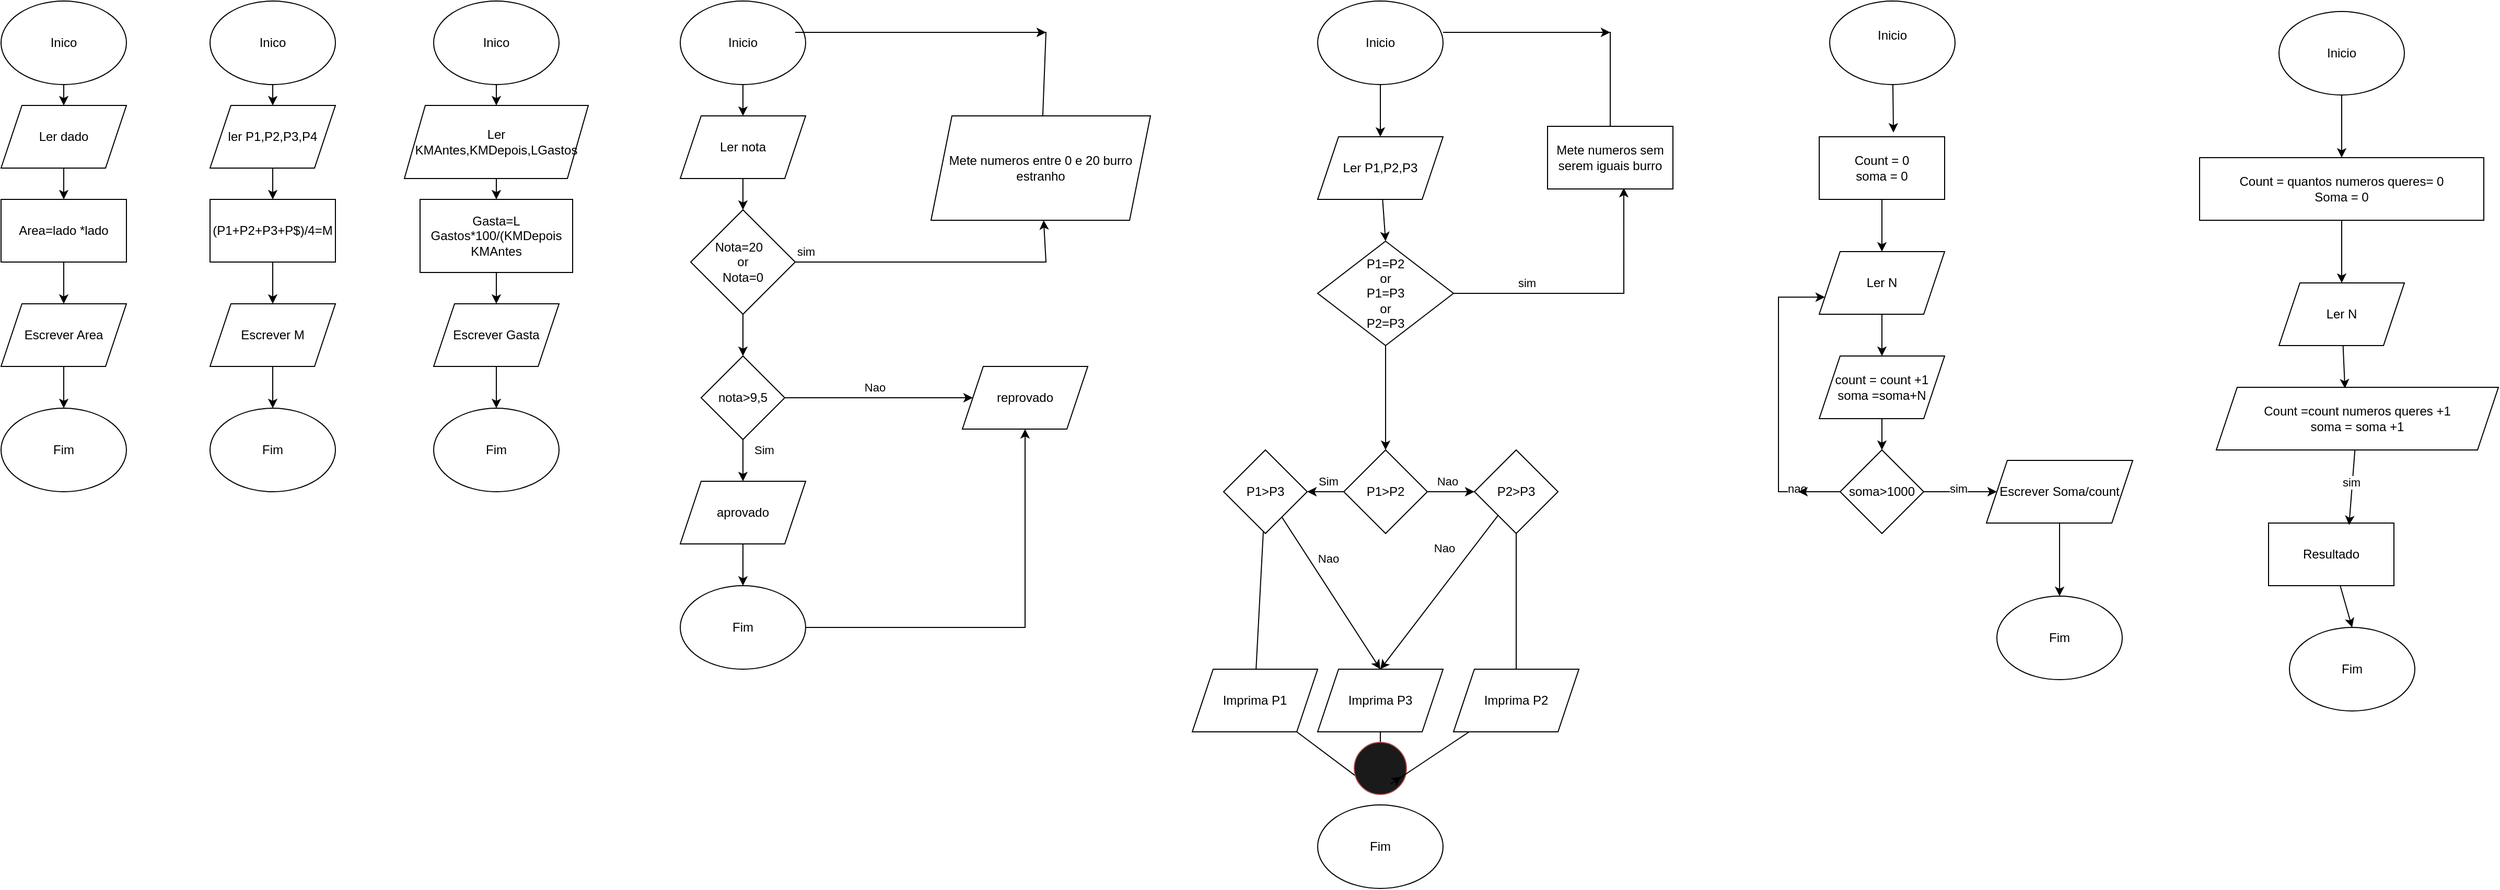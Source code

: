 <mxfile version="24.7.17">
  <diagram name="Página-1" id="lc-kDUkgLfZonsg9K-N3">
    <mxGraphModel dx="1114" dy="600" grid="1" gridSize="10" guides="1" tooltips="1" connect="1" arrows="1" fold="1" page="1" pageScale="1" pageWidth="827" pageHeight="1169" math="0" shadow="0">
      <root>
        <mxCell id="0" />
        <mxCell id="1" parent="0" />
        <mxCell id="MbKp4PFsTTme_0ETobkg-6" style="edgeStyle=none;rounded=0;orthogonalLoop=1;jettySize=auto;html=1;exitX=0.5;exitY=1;exitDx=0;exitDy=0;" parent="1" source="MbKp4PFsTTme_0ETobkg-1" target="MbKp4PFsTTme_0ETobkg-2" edge="1">
          <mxGeometry relative="1" as="geometry" />
        </mxCell>
        <mxCell id="MbKp4PFsTTme_0ETobkg-1" value="Inico" style="ellipse;whiteSpace=wrap;html=1;" parent="1" vertex="1">
          <mxGeometry y="40" width="120" height="80" as="geometry" />
        </mxCell>
        <mxCell id="MbKp4PFsTTme_0ETobkg-7" style="edgeStyle=none;rounded=0;orthogonalLoop=1;jettySize=auto;html=1;exitX=0.5;exitY=1;exitDx=0;exitDy=0;entryX=0.5;entryY=0;entryDx=0;entryDy=0;" parent="1" source="MbKp4PFsTTme_0ETobkg-2" target="MbKp4PFsTTme_0ETobkg-3" edge="1">
          <mxGeometry relative="1" as="geometry" />
        </mxCell>
        <mxCell id="MbKp4PFsTTme_0ETobkg-2" value="Ler dado" style="shape=parallelogram;perimeter=parallelogramPerimeter;whiteSpace=wrap;html=1;fixedSize=1;" parent="1" vertex="1">
          <mxGeometry y="140" width="120" height="60" as="geometry" />
        </mxCell>
        <mxCell id="MbKp4PFsTTme_0ETobkg-8" style="edgeStyle=none;rounded=0;orthogonalLoop=1;jettySize=auto;html=1;exitX=0.5;exitY=1;exitDx=0;exitDy=0;entryX=0.5;entryY=0;entryDx=0;entryDy=0;" parent="1" source="MbKp4PFsTTme_0ETobkg-3" target="MbKp4PFsTTme_0ETobkg-4" edge="1">
          <mxGeometry relative="1" as="geometry" />
        </mxCell>
        <mxCell id="MbKp4PFsTTme_0ETobkg-3" value="Area=lado *lado" style="rounded=0;whiteSpace=wrap;html=1;" parent="1" vertex="1">
          <mxGeometry y="230" width="120" height="60" as="geometry" />
        </mxCell>
        <mxCell id="MbKp4PFsTTme_0ETobkg-9" style="edgeStyle=none;rounded=0;orthogonalLoop=1;jettySize=auto;html=1;exitX=0.5;exitY=1;exitDx=0;exitDy=0;entryX=0.5;entryY=0;entryDx=0;entryDy=0;" parent="1" source="MbKp4PFsTTme_0ETobkg-4" target="MbKp4PFsTTme_0ETobkg-5" edge="1">
          <mxGeometry relative="1" as="geometry" />
        </mxCell>
        <mxCell id="MbKp4PFsTTme_0ETobkg-4" value="Escrever Area" style="shape=parallelogram;perimeter=parallelogramPerimeter;whiteSpace=wrap;html=1;fixedSize=1;" parent="1" vertex="1">
          <mxGeometry y="330" width="120" height="60" as="geometry" />
        </mxCell>
        <mxCell id="MbKp4PFsTTme_0ETobkg-5" value="Fim" style="ellipse;whiteSpace=wrap;html=1;" parent="1" vertex="1">
          <mxGeometry y="430" width="120" height="80" as="geometry" />
        </mxCell>
        <mxCell id="MbKp4PFsTTme_0ETobkg-19" style="edgeStyle=none;rounded=0;orthogonalLoop=1;jettySize=auto;html=1;exitX=0.5;exitY=1;exitDx=0;exitDy=0;" parent="1" source="MbKp4PFsTTme_0ETobkg-20" target="MbKp4PFsTTme_0ETobkg-22" edge="1">
          <mxGeometry relative="1" as="geometry" />
        </mxCell>
        <mxCell id="MbKp4PFsTTme_0ETobkg-20" value="Inico" style="ellipse;whiteSpace=wrap;html=1;" parent="1" vertex="1">
          <mxGeometry x="200" y="40" width="120" height="80" as="geometry" />
        </mxCell>
        <mxCell id="MbKp4PFsTTme_0ETobkg-21" style="edgeStyle=none;rounded=0;orthogonalLoop=1;jettySize=auto;html=1;exitX=0.5;exitY=1;exitDx=0;exitDy=0;entryX=0.5;entryY=0;entryDx=0;entryDy=0;" parent="1" source="MbKp4PFsTTme_0ETobkg-22" target="MbKp4PFsTTme_0ETobkg-24" edge="1">
          <mxGeometry relative="1" as="geometry" />
        </mxCell>
        <mxCell id="MbKp4PFsTTme_0ETobkg-22" value="ler P1,P2,P3,P4" style="shape=parallelogram;perimeter=parallelogramPerimeter;whiteSpace=wrap;html=1;fixedSize=1;" parent="1" vertex="1">
          <mxGeometry x="200" y="140" width="120" height="60" as="geometry" />
        </mxCell>
        <mxCell id="MbKp4PFsTTme_0ETobkg-23" style="edgeStyle=none;rounded=0;orthogonalLoop=1;jettySize=auto;html=1;exitX=0.5;exitY=1;exitDx=0;exitDy=0;entryX=0.5;entryY=0;entryDx=0;entryDy=0;" parent="1" source="MbKp4PFsTTme_0ETobkg-24" target="MbKp4PFsTTme_0ETobkg-26" edge="1">
          <mxGeometry relative="1" as="geometry" />
        </mxCell>
        <mxCell id="MbKp4PFsTTme_0ETobkg-24" value="(P1+P2+P3+P$)/4=M" style="rounded=0;whiteSpace=wrap;html=1;" parent="1" vertex="1">
          <mxGeometry x="200" y="230" width="120" height="60" as="geometry" />
        </mxCell>
        <mxCell id="MbKp4PFsTTme_0ETobkg-25" style="edgeStyle=none;rounded=0;orthogonalLoop=1;jettySize=auto;html=1;exitX=0.5;exitY=1;exitDx=0;exitDy=0;entryX=0.5;entryY=0;entryDx=0;entryDy=0;" parent="1" source="MbKp4PFsTTme_0ETobkg-26" target="MbKp4PFsTTme_0ETobkg-27" edge="1">
          <mxGeometry relative="1" as="geometry" />
        </mxCell>
        <mxCell id="MbKp4PFsTTme_0ETobkg-26" value="Escrever M" style="shape=parallelogram;perimeter=parallelogramPerimeter;whiteSpace=wrap;html=1;fixedSize=1;" parent="1" vertex="1">
          <mxGeometry x="200" y="330" width="120" height="60" as="geometry" />
        </mxCell>
        <mxCell id="MbKp4PFsTTme_0ETobkg-27" value="Fim" style="ellipse;whiteSpace=wrap;html=1;" parent="1" vertex="1">
          <mxGeometry x="200" y="430" width="120" height="80" as="geometry" />
        </mxCell>
        <mxCell id="MbKp4PFsTTme_0ETobkg-28" style="edgeStyle=none;rounded=0;orthogonalLoop=1;jettySize=auto;html=1;exitX=0.5;exitY=1;exitDx=0;exitDy=0;" parent="1" source="MbKp4PFsTTme_0ETobkg-29" target="MbKp4PFsTTme_0ETobkg-31" edge="1">
          <mxGeometry relative="1" as="geometry" />
        </mxCell>
        <mxCell id="MbKp4PFsTTme_0ETobkg-29" value="Inico" style="ellipse;whiteSpace=wrap;html=1;" parent="1" vertex="1">
          <mxGeometry x="414" y="40" width="120" height="80" as="geometry" />
        </mxCell>
        <mxCell id="MbKp4PFsTTme_0ETobkg-30" style="edgeStyle=none;rounded=0;orthogonalLoop=1;jettySize=auto;html=1;exitX=0.5;exitY=1;exitDx=0;exitDy=0;entryX=0.5;entryY=0;entryDx=0;entryDy=0;" parent="1" source="MbKp4PFsTTme_0ETobkg-31" target="MbKp4PFsTTme_0ETobkg-33" edge="1">
          <mxGeometry relative="1" as="geometry" />
        </mxCell>
        <mxCell id="MbKp4PFsTTme_0ETobkg-31" value="Ler KMAntes,KMDepois,LGastos" style="shape=parallelogram;perimeter=parallelogramPerimeter;whiteSpace=wrap;html=1;fixedSize=1;" parent="1" vertex="1">
          <mxGeometry x="386" y="140" width="176" height="70" as="geometry" />
        </mxCell>
        <mxCell id="MbKp4PFsTTme_0ETobkg-32" style="edgeStyle=none;rounded=0;orthogonalLoop=1;jettySize=auto;html=1;exitX=0.5;exitY=1;exitDx=0;exitDy=0;entryX=0.5;entryY=0;entryDx=0;entryDy=0;" parent="1" source="MbKp4PFsTTme_0ETobkg-33" target="MbKp4PFsTTme_0ETobkg-35" edge="1">
          <mxGeometry relative="1" as="geometry" />
        </mxCell>
        <mxCell id="MbKp4PFsTTme_0ETobkg-33" value="Gasta=L Gastos*100/(KMDepois KMAntes" style="rounded=0;whiteSpace=wrap;html=1;" parent="1" vertex="1">
          <mxGeometry x="401" y="230" width="146" height="70" as="geometry" />
        </mxCell>
        <mxCell id="MbKp4PFsTTme_0ETobkg-34" style="edgeStyle=none;rounded=0;orthogonalLoop=1;jettySize=auto;html=1;exitX=0.5;exitY=1;exitDx=0;exitDy=0;entryX=0.5;entryY=0;entryDx=0;entryDy=0;" parent="1" source="MbKp4PFsTTme_0ETobkg-35" target="MbKp4PFsTTme_0ETobkg-36" edge="1">
          <mxGeometry relative="1" as="geometry" />
        </mxCell>
        <mxCell id="MbKp4PFsTTme_0ETobkg-35" value="Escrever Gasta" style="shape=parallelogram;perimeter=parallelogramPerimeter;whiteSpace=wrap;html=1;fixedSize=1;" parent="1" vertex="1">
          <mxGeometry x="414" y="330" width="120" height="60" as="geometry" />
        </mxCell>
        <mxCell id="MbKp4PFsTTme_0ETobkg-36" value="Fim" style="ellipse;whiteSpace=wrap;html=1;" parent="1" vertex="1">
          <mxGeometry x="414" y="430" width="120" height="80" as="geometry" />
        </mxCell>
        <mxCell id="MbKp4PFsTTme_0ETobkg-152" style="edgeStyle=none;rounded=0;orthogonalLoop=1;jettySize=auto;html=1;exitX=0.5;exitY=1;exitDx=0;exitDy=0;entryX=0.5;entryY=0;entryDx=0;entryDy=0;" parent="1" source="MbKp4PFsTTme_0ETobkg-46" target="MbKp4PFsTTme_0ETobkg-47" edge="1">
          <mxGeometry relative="1" as="geometry" />
        </mxCell>
        <mxCell id="MbKp4PFsTTme_0ETobkg-46" value="Inicio" style="ellipse;whiteSpace=wrap;html=1;" parent="1" vertex="1">
          <mxGeometry x="650" y="40" width="120" height="80" as="geometry" />
        </mxCell>
        <mxCell id="MbKp4PFsTTme_0ETobkg-153" style="edgeStyle=none;rounded=0;orthogonalLoop=1;jettySize=auto;html=1;exitX=0.5;exitY=1;exitDx=0;exitDy=0;entryX=0.5;entryY=0;entryDx=0;entryDy=0;" parent="1" source="MbKp4PFsTTme_0ETobkg-47" target="MbKp4PFsTTme_0ETobkg-52" edge="1">
          <mxGeometry relative="1" as="geometry" />
        </mxCell>
        <mxCell id="MbKp4PFsTTme_0ETobkg-47" value="Ler nota" style="shape=parallelogram;perimeter=parallelogramPerimeter;whiteSpace=wrap;html=1;fixedSize=1;" parent="1" vertex="1">
          <mxGeometry x="650" y="150" width="120" height="60" as="geometry" />
        </mxCell>
        <mxCell id="MbKp4PFsTTme_0ETobkg-160" style="edgeStyle=none;rounded=0;orthogonalLoop=1;jettySize=auto;html=1;" parent="1" source="MbKp4PFsTTme_0ETobkg-50" target="MbKp4PFsTTme_0ETobkg-158" edge="1">
          <mxGeometry relative="1" as="geometry" />
        </mxCell>
        <mxCell id="MbKp4PFsTTme_0ETobkg-165" value="Sim" style="edgeLabel;html=1;align=center;verticalAlign=middle;resizable=0;points=[];" parent="MbKp4PFsTTme_0ETobkg-160" vertex="1" connectable="0">
          <mxGeometry x="-0.4" y="1" relative="1" as="geometry">
            <mxPoint x="19" y="-2" as="offset" />
          </mxGeometry>
        </mxCell>
        <mxCell id="MbKp4PFsTTme_0ETobkg-162" style="edgeStyle=none;rounded=0;orthogonalLoop=1;jettySize=auto;html=1;exitX=1;exitY=0.5;exitDx=0;exitDy=0;entryX=0;entryY=0.5;entryDx=0;entryDy=0;" parent="1" source="MbKp4PFsTTme_0ETobkg-50" target="MbKp4PFsTTme_0ETobkg-151" edge="1">
          <mxGeometry relative="1" as="geometry" />
        </mxCell>
        <mxCell id="MbKp4PFsTTme_0ETobkg-164" value="Nao" style="edgeLabel;html=1;align=center;verticalAlign=middle;resizable=0;points=[];" parent="MbKp4PFsTTme_0ETobkg-162" vertex="1" connectable="0">
          <mxGeometry x="-0.044" y="-4" relative="1" as="geometry">
            <mxPoint y="-14" as="offset" />
          </mxGeometry>
        </mxCell>
        <mxCell id="MbKp4PFsTTme_0ETobkg-50" value="nota&amp;gt;9,5" style="rhombus;whiteSpace=wrap;html=1;" parent="1" vertex="1">
          <mxGeometry x="670" y="380" width="80" height="80" as="geometry" />
        </mxCell>
        <mxCell id="MbKp4PFsTTme_0ETobkg-170" style="edgeStyle=none;rounded=0;orthogonalLoop=1;jettySize=auto;html=1;" parent="1" source="MbKp4PFsTTme_0ETobkg-51" edge="1">
          <mxGeometry relative="1" as="geometry">
            <mxPoint x="1000" y="70" as="targetPoint" />
            <Array as="points">
              <mxPoint x="1000" y="70" />
              <mxPoint x="760" y="70" />
            </Array>
          </mxGeometry>
        </mxCell>
        <mxCell id="MbKp4PFsTTme_0ETobkg-51" value="Mete numeros entre 0 e 20 burro estranho" style="shape=parallelogram;perimeter=parallelogramPerimeter;whiteSpace=wrap;html=1;fixedSize=1;" parent="1" vertex="1">
          <mxGeometry x="890" y="150" width="210" height="100" as="geometry" />
        </mxCell>
        <mxCell id="MbKp4PFsTTme_0ETobkg-154" style="edgeStyle=none;rounded=0;orthogonalLoop=1;jettySize=auto;html=1;exitX=0.5;exitY=1;exitDx=0;exitDy=0;" parent="1" source="MbKp4PFsTTme_0ETobkg-52" target="MbKp4PFsTTme_0ETobkg-50" edge="1">
          <mxGeometry relative="1" as="geometry" />
        </mxCell>
        <mxCell id="MbKp4PFsTTme_0ETobkg-155" style="edgeStyle=none;rounded=0;orthogonalLoop=1;jettySize=auto;html=1;exitX=1;exitY=0.5;exitDx=0;exitDy=0;" parent="1" source="MbKp4PFsTTme_0ETobkg-52" target="MbKp4PFsTTme_0ETobkg-51" edge="1">
          <mxGeometry relative="1" as="geometry">
            <Array as="points">
              <mxPoint x="1000" y="290" />
            </Array>
          </mxGeometry>
        </mxCell>
        <mxCell id="MbKp4PFsTTme_0ETobkg-163" value="sim" style="edgeLabel;html=1;align=center;verticalAlign=middle;resizable=0;points=[];" parent="MbKp4PFsTTme_0ETobkg-155" vertex="1" connectable="0">
          <mxGeometry x="-0.457" relative="1" as="geometry">
            <mxPoint x="-66" y="-10" as="offset" />
          </mxGeometry>
        </mxCell>
        <mxCell id="MbKp4PFsTTme_0ETobkg-52" value="Nota=20&lt;span style=&quot;white-space: pre;&quot;&gt;&#x9;&lt;/span&gt;&lt;div&gt;or&lt;/div&gt;&lt;div&gt;Nota=0&lt;/div&gt;" style="rhombus;whiteSpace=wrap;html=1;" parent="1" vertex="1">
          <mxGeometry x="660" y="240" width="100" height="100" as="geometry" />
        </mxCell>
        <mxCell id="MbKp4PFsTTme_0ETobkg-151" value="reprovado" style="shape=parallelogram;perimeter=parallelogramPerimeter;whiteSpace=wrap;html=1;fixedSize=1;" parent="1" vertex="1">
          <mxGeometry x="920" y="390" width="120" height="60" as="geometry" />
        </mxCell>
        <mxCell id="MbKp4PFsTTme_0ETobkg-161" style="edgeStyle=none;rounded=0;orthogonalLoop=1;jettySize=auto;html=1;" parent="1" source="MbKp4PFsTTme_0ETobkg-158" target="MbKp4PFsTTme_0ETobkg-159" edge="1">
          <mxGeometry relative="1" as="geometry" />
        </mxCell>
        <mxCell id="MbKp4PFsTTme_0ETobkg-158" value="aprovado" style="shape=parallelogram;perimeter=parallelogramPerimeter;whiteSpace=wrap;html=1;fixedSize=1;" parent="1" vertex="1">
          <mxGeometry x="650" y="500" width="120" height="60" as="geometry" />
        </mxCell>
        <mxCell id="MbKp4PFsTTme_0ETobkg-168" style="edgeStyle=orthogonalEdgeStyle;rounded=0;orthogonalLoop=1;jettySize=auto;html=1;entryX=0.5;entryY=1;entryDx=0;entryDy=0;" parent="1" source="MbKp4PFsTTme_0ETobkg-159" target="MbKp4PFsTTme_0ETobkg-151" edge="1">
          <mxGeometry relative="1" as="geometry" />
        </mxCell>
        <mxCell id="MbKp4PFsTTme_0ETobkg-159" value="Fim" style="ellipse;whiteSpace=wrap;html=1;" parent="1" vertex="1">
          <mxGeometry x="650" y="600" width="120" height="80" as="geometry" />
        </mxCell>
        <mxCell id="MbKp4PFsTTme_0ETobkg-175" style="edgeStyle=none;rounded=0;orthogonalLoop=1;jettySize=auto;html=1;entryX=0.5;entryY=0;entryDx=0;entryDy=0;" parent="1" source="MbKp4PFsTTme_0ETobkg-171" target="MbKp4PFsTTme_0ETobkg-172" edge="1">
          <mxGeometry relative="1" as="geometry" />
        </mxCell>
        <mxCell id="MbKp4PFsTTme_0ETobkg-171" value="Inicio" style="ellipse;whiteSpace=wrap;html=1;" parent="1" vertex="1">
          <mxGeometry x="1260" y="40" width="120" height="80" as="geometry" />
        </mxCell>
        <mxCell id="MbKp4PFsTTme_0ETobkg-176" style="edgeStyle=none;rounded=0;orthogonalLoop=1;jettySize=auto;html=1;entryX=0.5;entryY=0;entryDx=0;entryDy=0;" parent="1" source="MbKp4PFsTTme_0ETobkg-172" target="MbKp4PFsTTme_0ETobkg-173" edge="1">
          <mxGeometry relative="1" as="geometry" />
        </mxCell>
        <mxCell id="MbKp4PFsTTme_0ETobkg-172" value="Ler P1,P2,P3" style="shape=parallelogram;perimeter=parallelogramPerimeter;whiteSpace=wrap;html=1;fixedSize=1;" parent="1" vertex="1">
          <mxGeometry x="1260" y="170" width="120" height="60" as="geometry" />
        </mxCell>
        <mxCell id="MbKp4PFsTTme_0ETobkg-181" style="edgeStyle=none;rounded=0;orthogonalLoop=1;jettySize=auto;html=1;" parent="1" source="MbKp4PFsTTme_0ETobkg-173" target="MbKp4PFsTTme_0ETobkg-182" edge="1">
          <mxGeometry relative="1" as="geometry">
            <mxPoint x="1325" y="510" as="targetPoint" />
          </mxGeometry>
        </mxCell>
        <mxCell id="MbKp4PFsTTme_0ETobkg-173" value="P1=P2&lt;div&gt;or&lt;br&gt;&lt;div&gt;P1=P3&lt;/div&gt;&lt;div&gt;or&lt;/div&gt;&lt;div&gt;P2=P3&lt;/div&gt;&lt;/div&gt;" style="rhombus;whiteSpace=wrap;html=1;" parent="1" vertex="1">
          <mxGeometry x="1260" y="270" width="130" height="100" as="geometry" />
        </mxCell>
        <mxCell id="MbKp4PFsTTme_0ETobkg-180" style="edgeStyle=none;rounded=0;orthogonalLoop=1;jettySize=auto;html=1;" parent="1" source="MbKp4PFsTTme_0ETobkg-174" edge="1">
          <mxGeometry relative="1" as="geometry">
            <mxPoint x="1540" y="70" as="targetPoint" />
            <Array as="points">
              <mxPoint x="1540" y="70" />
              <mxPoint x="1380" y="70" />
            </Array>
          </mxGeometry>
        </mxCell>
        <mxCell id="MbKp4PFsTTme_0ETobkg-174" value="Mete numeros sem serem iguais burro" style="rounded=0;whiteSpace=wrap;html=1;" parent="1" vertex="1">
          <mxGeometry x="1480" y="160" width="120" height="60" as="geometry" />
        </mxCell>
        <mxCell id="MbKp4PFsTTme_0ETobkg-178" style="edgeStyle=orthogonalEdgeStyle;rounded=0;orthogonalLoop=1;jettySize=auto;html=1;entryX=0.608;entryY=0.983;entryDx=0;entryDy=0;entryPerimeter=0;" parent="1" source="MbKp4PFsTTme_0ETobkg-173" target="MbKp4PFsTTme_0ETobkg-174" edge="1">
          <mxGeometry relative="1" as="geometry" />
        </mxCell>
        <mxCell id="MbKp4PFsTTme_0ETobkg-179" value="sim" style="edgeLabel;html=1;align=center;verticalAlign=middle;resizable=0;points=[];" parent="MbKp4PFsTTme_0ETobkg-178" vertex="1" connectable="0">
          <mxGeometry x="-0.47" y="-4" relative="1" as="geometry">
            <mxPoint y="-14" as="offset" />
          </mxGeometry>
        </mxCell>
        <mxCell id="MbKp4PFsTTme_0ETobkg-185" style="edgeStyle=none;rounded=0;orthogonalLoop=1;jettySize=auto;html=1;entryX=1;entryY=0.5;entryDx=0;entryDy=0;" parent="1" source="MbKp4PFsTTme_0ETobkg-182" target="MbKp4PFsTTme_0ETobkg-183" edge="1">
          <mxGeometry relative="1" as="geometry" />
        </mxCell>
        <mxCell id="MbKp4PFsTTme_0ETobkg-201" value="Sim" style="edgeLabel;html=1;align=center;verticalAlign=middle;resizable=0;points=[];" parent="MbKp4PFsTTme_0ETobkg-185" vertex="1" connectable="0">
          <mxGeometry x="0.086" y="-3" relative="1" as="geometry">
            <mxPoint x="4" y="-7" as="offset" />
          </mxGeometry>
        </mxCell>
        <mxCell id="MbKp4PFsTTme_0ETobkg-186" style="edgeStyle=none;rounded=0;orthogonalLoop=1;jettySize=auto;html=1;" parent="1" source="MbKp4PFsTTme_0ETobkg-182" target="MbKp4PFsTTme_0ETobkg-184" edge="1">
          <mxGeometry relative="1" as="geometry" />
        </mxCell>
        <mxCell id="MbKp4PFsTTme_0ETobkg-200" value="Nao" style="edgeLabel;html=1;align=center;verticalAlign=middle;resizable=0;points=[];" parent="MbKp4PFsTTme_0ETobkg-186" vertex="1" connectable="0">
          <mxGeometry x="-0.156" y="2" relative="1" as="geometry">
            <mxPoint y="-8" as="offset" />
          </mxGeometry>
        </mxCell>
        <mxCell id="MbKp4PFsTTme_0ETobkg-182" value="P1&amp;gt;P2" style="rhombus;whiteSpace=wrap;html=1;" parent="1" vertex="1">
          <mxGeometry x="1285" y="470" width="80" height="80" as="geometry" />
        </mxCell>
        <mxCell id="MbKp4PFsTTme_0ETobkg-187" style="edgeStyle=none;rounded=0;orthogonalLoop=1;jettySize=auto;html=1;" parent="1" source="MbKp4PFsTTme_0ETobkg-183" target="MbKp4PFsTTme_0ETobkg-190" edge="1">
          <mxGeometry relative="1" as="geometry">
            <mxPoint x="1210" y="670" as="targetPoint" />
            <Array as="points">
              <mxPoint x="1200" y="700" />
            </Array>
          </mxGeometry>
        </mxCell>
        <mxCell id="MbKp4PFsTTme_0ETobkg-211" style="edgeStyle=none;rounded=0;orthogonalLoop=1;jettySize=auto;html=1;entryX=0.5;entryY=0;entryDx=0;entryDy=0;" parent="1" source="MbKp4PFsTTme_0ETobkg-183" target="MbKp4PFsTTme_0ETobkg-191" edge="1">
          <mxGeometry relative="1" as="geometry" />
        </mxCell>
        <mxCell id="MbKp4PFsTTme_0ETobkg-214" value="Nao" style="edgeLabel;html=1;align=center;verticalAlign=middle;resizable=0;points=[];" parent="MbKp4PFsTTme_0ETobkg-211" vertex="1" connectable="0">
          <mxGeometry x="-0.251" relative="1" as="geometry">
            <mxPoint x="9" y="-15" as="offset" />
          </mxGeometry>
        </mxCell>
        <mxCell id="MbKp4PFsTTme_0ETobkg-183" value="P1&amp;gt;P3" style="rhombus;whiteSpace=wrap;html=1;" parent="1" vertex="1">
          <mxGeometry x="1170" y="470" width="80" height="80" as="geometry" />
        </mxCell>
        <mxCell id="MbKp4PFsTTme_0ETobkg-188" style="edgeStyle=none;rounded=0;orthogonalLoop=1;jettySize=auto;html=1;" parent="1" source="MbKp4PFsTTme_0ETobkg-184" target="MbKp4PFsTTme_0ETobkg-189" edge="1">
          <mxGeometry relative="1" as="geometry">
            <mxPoint x="1450" y="660" as="targetPoint" />
            <Array as="points">
              <mxPoint x="1450" y="700" />
            </Array>
          </mxGeometry>
        </mxCell>
        <mxCell id="MbKp4PFsTTme_0ETobkg-212" style="edgeStyle=none;rounded=0;orthogonalLoop=1;jettySize=auto;html=1;entryX=0.5;entryY=0;entryDx=0;entryDy=0;" parent="1" source="MbKp4PFsTTme_0ETobkg-184" target="MbKp4PFsTTme_0ETobkg-191" edge="1">
          <mxGeometry relative="1" as="geometry" />
        </mxCell>
        <mxCell id="MbKp4PFsTTme_0ETobkg-213" value="Nao" style="edgeLabel;html=1;align=center;verticalAlign=middle;resizable=0;points=[];" parent="MbKp4PFsTTme_0ETobkg-212" vertex="1" connectable="0">
          <mxGeometry x="-0.383" y="1" relative="1" as="geometry">
            <mxPoint x="-18" y="-15" as="offset" />
          </mxGeometry>
        </mxCell>
        <mxCell id="MbKp4PFsTTme_0ETobkg-184" value="P2&amp;gt;P3" style="rhombus;whiteSpace=wrap;html=1;" parent="1" vertex="1">
          <mxGeometry x="1410" y="470" width="80" height="80" as="geometry" />
        </mxCell>
        <mxCell id="MbKp4PFsTTme_0ETobkg-189" value="Imprima P2" style="shape=parallelogram;perimeter=parallelogramPerimeter;whiteSpace=wrap;html=1;fixedSize=1;" parent="1" vertex="1">
          <mxGeometry x="1390" y="680" width="120" height="60" as="geometry" />
        </mxCell>
        <mxCell id="MbKp4PFsTTme_0ETobkg-208" style="edgeStyle=none;rounded=0;orthogonalLoop=1;jettySize=auto;html=1;entryX=0.5;entryY=1;entryDx=0;entryDy=0;" parent="1" source="MbKp4PFsTTme_0ETobkg-190" target="MbKp4PFsTTme_0ETobkg-202" edge="1">
          <mxGeometry relative="1" as="geometry" />
        </mxCell>
        <mxCell id="MbKp4PFsTTme_0ETobkg-190" value="Imprima P1" style="shape=parallelogram;perimeter=parallelogramPerimeter;whiteSpace=wrap;html=1;fixedSize=1;" parent="1" vertex="1">
          <mxGeometry x="1140" y="680" width="120" height="60" as="geometry" />
        </mxCell>
        <mxCell id="MbKp4PFsTTme_0ETobkg-209" style="edgeStyle=none;rounded=0;orthogonalLoop=1;jettySize=auto;html=1;" parent="1" source="MbKp4PFsTTme_0ETobkg-191" target="MbKp4PFsTTme_0ETobkg-202" edge="1">
          <mxGeometry relative="1" as="geometry">
            <Array as="points">
              <mxPoint x="1320" y="770" />
            </Array>
          </mxGeometry>
        </mxCell>
        <mxCell id="MbKp4PFsTTme_0ETobkg-191" value="Imprima P3" style="shape=parallelogram;perimeter=parallelogramPerimeter;whiteSpace=wrap;html=1;fixedSize=1;" parent="1" vertex="1">
          <mxGeometry x="1260" y="680" width="120" height="60" as="geometry" />
        </mxCell>
        <mxCell id="MbKp4PFsTTme_0ETobkg-192" value="Fim" style="ellipse;whiteSpace=wrap;html=1;" parent="1" vertex="1">
          <mxGeometry x="1260" y="810" width="120" height="80" as="geometry" />
        </mxCell>
        <mxCell id="MbKp4PFsTTme_0ETobkg-202" value="" style="ellipse;whiteSpace=wrap;html=1;aspect=fixed;fillColor=#1A1A1A;strokeColor=#b85450;" parent="1" vertex="1">
          <mxGeometry x="1295" y="750" width="50" height="50" as="geometry" />
        </mxCell>
        <mxCell id="MbKp4PFsTTme_0ETobkg-207" style="edgeStyle=none;rounded=0;orthogonalLoop=1;jettySize=auto;html=1;entryX=0.9;entryY=0.66;entryDx=0;entryDy=0;entryPerimeter=0;" parent="1" source="MbKp4PFsTTme_0ETobkg-189" target="MbKp4PFsTTme_0ETobkg-202" edge="1">
          <mxGeometry relative="1" as="geometry">
            <Array as="points">
              <mxPoint x="1330" y="790" />
            </Array>
          </mxGeometry>
        </mxCell>
        <mxCell id="_LkQHLTbjvVbg75JK1jo-1" value="Inicio&lt;div&gt;&lt;br&gt;&lt;/div&gt;" style="ellipse;whiteSpace=wrap;html=1;" vertex="1" parent="1">
          <mxGeometry x="1750" y="40" width="120" height="80" as="geometry" />
        </mxCell>
        <mxCell id="_LkQHLTbjvVbg75JK1jo-9" style="edgeStyle=none;rounded=0;orthogonalLoop=1;jettySize=auto;html=1;entryX=0.5;entryY=0;entryDx=0;entryDy=0;" edge="1" parent="1" source="_LkQHLTbjvVbg75JK1jo-2" target="_LkQHLTbjvVbg75JK1jo-3">
          <mxGeometry relative="1" as="geometry" />
        </mxCell>
        <mxCell id="_LkQHLTbjvVbg75JK1jo-2" value="Count = 0&lt;div&gt;soma = 0&lt;/div&gt;" style="rounded=0;whiteSpace=wrap;html=1;" vertex="1" parent="1">
          <mxGeometry x="1740" y="170" width="120" height="60" as="geometry" />
        </mxCell>
        <mxCell id="_LkQHLTbjvVbg75JK1jo-10" style="edgeStyle=none;rounded=0;orthogonalLoop=1;jettySize=auto;html=1;entryX=0.5;entryY=0;entryDx=0;entryDy=0;" edge="1" parent="1" source="_LkQHLTbjvVbg75JK1jo-3" target="_LkQHLTbjvVbg75JK1jo-4">
          <mxGeometry relative="1" as="geometry" />
        </mxCell>
        <mxCell id="_LkQHLTbjvVbg75JK1jo-3" value="Ler N" style="shape=parallelogram;perimeter=parallelogramPerimeter;whiteSpace=wrap;html=1;fixedSize=1;" vertex="1" parent="1">
          <mxGeometry x="1740" y="280" width="120" height="60" as="geometry" />
        </mxCell>
        <mxCell id="_LkQHLTbjvVbg75JK1jo-11" style="edgeStyle=none;rounded=0;orthogonalLoop=1;jettySize=auto;html=1;" edge="1" parent="1" source="_LkQHLTbjvVbg75JK1jo-4" target="_LkQHLTbjvVbg75JK1jo-5">
          <mxGeometry relative="1" as="geometry" />
        </mxCell>
        <mxCell id="_LkQHLTbjvVbg75JK1jo-4" value="count = count +1&lt;div&gt;soma =soma+N&lt;/div&gt;" style="shape=parallelogram;perimeter=parallelogramPerimeter;whiteSpace=wrap;html=1;fixedSize=1;" vertex="1" parent="1">
          <mxGeometry x="1740" y="380" width="120" height="60" as="geometry" />
        </mxCell>
        <mxCell id="_LkQHLTbjvVbg75JK1jo-12" style="edgeStyle=none;rounded=0;orthogonalLoop=1;jettySize=auto;html=1;entryX=0;entryY=0.5;entryDx=0;entryDy=0;" edge="1" parent="1" source="_LkQHLTbjvVbg75JK1jo-5" target="_LkQHLTbjvVbg75JK1jo-6">
          <mxGeometry relative="1" as="geometry" />
        </mxCell>
        <mxCell id="_LkQHLTbjvVbg75JK1jo-19" value="sim" style="edgeLabel;html=1;align=center;verticalAlign=middle;resizable=0;points=[];" vertex="1" connectable="0" parent="_LkQHLTbjvVbg75JK1jo-12">
          <mxGeometry x="-0.057" y="3" relative="1" as="geometry">
            <mxPoint as="offset" />
          </mxGeometry>
        </mxCell>
        <mxCell id="_LkQHLTbjvVbg75JK1jo-21" style="edgeStyle=orthogonalEdgeStyle;rounded=0;orthogonalLoop=1;jettySize=auto;html=1;elbow=vertical;entryX=0;entryY=0.75;entryDx=0;entryDy=0;" edge="1" parent="1" source="_LkQHLTbjvVbg75JK1jo-5" target="_LkQHLTbjvVbg75JK1jo-3">
          <mxGeometry relative="1" as="geometry">
            <mxPoint x="1700" y="320" as="targetPoint" />
            <Array as="points">
              <mxPoint x="1701" y="510" />
              <mxPoint x="1701" y="324" />
            </Array>
          </mxGeometry>
        </mxCell>
        <mxCell id="_LkQHLTbjvVbg75JK1jo-24" value="nao&lt;span style=&quot;white-space: pre;&quot;&gt;&#x9;&#x9;&lt;/span&gt;" style="edgeLabel;html=1;align=center;verticalAlign=middle;resizable=0;points=[];" vertex="1" connectable="0" parent="_LkQHLTbjvVbg75JK1jo-21">
          <mxGeometry x="-0.821" y="-3" relative="1" as="geometry">
            <mxPoint as="offset" />
          </mxGeometry>
        </mxCell>
        <mxCell id="_LkQHLTbjvVbg75JK1jo-25" style="edgeStyle=orthogonalEdgeStyle;rounded=0;orthogonalLoop=1;jettySize=auto;html=1;exitX=0;exitY=0.5;exitDx=0;exitDy=0;elbow=vertical;" edge="1" parent="1" source="_LkQHLTbjvVbg75JK1jo-5">
          <mxGeometry relative="1" as="geometry">
            <mxPoint x="1720" y="510" as="targetPoint" />
          </mxGeometry>
        </mxCell>
        <mxCell id="_LkQHLTbjvVbg75JK1jo-5" value="soma&amp;gt;1000" style="rhombus;whiteSpace=wrap;html=1;" vertex="1" parent="1">
          <mxGeometry x="1760" y="470" width="80" height="80" as="geometry" />
        </mxCell>
        <mxCell id="_LkQHLTbjvVbg75JK1jo-22" style="edgeStyle=orthogonalEdgeStyle;rounded=0;orthogonalLoop=1;jettySize=auto;html=1;elbow=vertical;" edge="1" parent="1" source="_LkQHLTbjvVbg75JK1jo-6">
          <mxGeometry relative="1" as="geometry">
            <mxPoint x="1970" y="610" as="targetPoint" />
          </mxGeometry>
        </mxCell>
        <mxCell id="_LkQHLTbjvVbg75JK1jo-6" value="Escrever Soma/count" style="shape=parallelogram;perimeter=parallelogramPerimeter;whiteSpace=wrap;html=1;fixedSize=1;" vertex="1" parent="1">
          <mxGeometry x="1900" y="480" width="140" height="60" as="geometry" />
        </mxCell>
        <mxCell id="_LkQHLTbjvVbg75JK1jo-8" style="edgeStyle=none;rounded=0;orthogonalLoop=1;jettySize=auto;html=1;entryX=0.592;entryY=-0.067;entryDx=0;entryDy=0;entryPerimeter=0;" edge="1" parent="1" source="_LkQHLTbjvVbg75JK1jo-1" target="_LkQHLTbjvVbg75JK1jo-2">
          <mxGeometry relative="1" as="geometry" />
        </mxCell>
        <mxCell id="_LkQHLTbjvVbg75JK1jo-23" value="Fim" style="ellipse;whiteSpace=wrap;html=1;" vertex="1" parent="1">
          <mxGeometry x="1910" y="610" width="120" height="80" as="geometry" />
        </mxCell>
        <mxCell id="_LkQHLTbjvVbg75JK1jo-29" style="edgeStyle=none;rounded=0;orthogonalLoop=1;jettySize=auto;html=1;elbow=vertical;" edge="1" parent="1" source="_LkQHLTbjvVbg75JK1jo-26" target="_LkQHLTbjvVbg75JK1jo-27">
          <mxGeometry relative="1" as="geometry" />
        </mxCell>
        <mxCell id="_LkQHLTbjvVbg75JK1jo-26" value="Inicio" style="ellipse;whiteSpace=wrap;html=1;" vertex="1" parent="1">
          <mxGeometry x="2180" y="50" width="120" height="80" as="geometry" />
        </mxCell>
        <mxCell id="_LkQHLTbjvVbg75JK1jo-31" style="edgeStyle=none;rounded=0;orthogonalLoop=1;jettySize=auto;html=1;entryX=0.5;entryY=0;entryDx=0;entryDy=0;elbow=vertical;" edge="1" parent="1" source="_LkQHLTbjvVbg75JK1jo-27" target="_LkQHLTbjvVbg75JK1jo-28">
          <mxGeometry relative="1" as="geometry" />
        </mxCell>
        <mxCell id="_LkQHLTbjvVbg75JK1jo-27" value="Count = quantos numeros queres= 0&lt;div&gt;Soma = 0&lt;/div&gt;" style="rounded=0;whiteSpace=wrap;html=1;" vertex="1" parent="1">
          <mxGeometry x="2104" y="190" width="272" height="60" as="geometry" />
        </mxCell>
        <mxCell id="_LkQHLTbjvVbg75JK1jo-28" value="Ler N" style="shape=parallelogram;perimeter=parallelogramPerimeter;whiteSpace=wrap;html=1;fixedSize=1;" vertex="1" parent="1">
          <mxGeometry x="2180" y="310" width="120" height="60" as="geometry" />
        </mxCell>
        <mxCell id="_LkQHLTbjvVbg75JK1jo-35" value="Count =count numeros queres +1&lt;div&gt;soma = soma +1&lt;/div&gt;" style="shape=parallelogram;perimeter=parallelogramPerimeter;whiteSpace=wrap;html=1;fixedSize=1;" vertex="1" parent="1">
          <mxGeometry x="2120" y="410" width="270" height="60" as="geometry" />
        </mxCell>
        <mxCell id="_LkQHLTbjvVbg75JK1jo-41" style="edgeStyle=none;rounded=0;orthogonalLoop=1;jettySize=auto;html=1;entryX=0.5;entryY=0;entryDx=0;entryDy=0;elbow=vertical;" edge="1" parent="1" source="_LkQHLTbjvVbg75JK1jo-36" target="_LkQHLTbjvVbg75JK1jo-37">
          <mxGeometry relative="1" as="geometry" />
        </mxCell>
        <mxCell id="_LkQHLTbjvVbg75JK1jo-36" value="Resultado" style="rounded=0;whiteSpace=wrap;html=1;" vertex="1" parent="1">
          <mxGeometry x="2170" y="540" width="120" height="60" as="geometry" />
        </mxCell>
        <mxCell id="_LkQHLTbjvVbg75JK1jo-37" value="Fim" style="ellipse;whiteSpace=wrap;html=1;" vertex="1" parent="1">
          <mxGeometry x="2190" y="640" width="120" height="80" as="geometry" />
        </mxCell>
        <mxCell id="_LkQHLTbjvVbg75JK1jo-39" style="edgeStyle=none;rounded=0;orthogonalLoop=1;jettySize=auto;html=1;entryX=0.456;entryY=0.017;entryDx=0;entryDy=0;entryPerimeter=0;elbow=vertical;" edge="1" parent="1" source="_LkQHLTbjvVbg75JK1jo-28" target="_LkQHLTbjvVbg75JK1jo-35">
          <mxGeometry relative="1" as="geometry" />
        </mxCell>
        <mxCell id="_LkQHLTbjvVbg75JK1jo-42" style="edgeStyle=none;rounded=0;orthogonalLoop=1;jettySize=auto;html=1;entryX=0.642;entryY=0.033;entryDx=0;entryDy=0;entryPerimeter=0;elbow=vertical;" edge="1" parent="1" source="_LkQHLTbjvVbg75JK1jo-35" target="_LkQHLTbjvVbg75JK1jo-36">
          <mxGeometry relative="1" as="geometry" />
        </mxCell>
        <mxCell id="_LkQHLTbjvVbg75JK1jo-43" value="sim" style="edgeLabel;html=1;align=center;verticalAlign=middle;resizable=0;points=[];" vertex="1" connectable="0" parent="_LkQHLTbjvVbg75JK1jo-42">
          <mxGeometry x="-0.136" y="-1" relative="1" as="geometry">
            <mxPoint as="offset" />
          </mxGeometry>
        </mxCell>
      </root>
    </mxGraphModel>
  </diagram>
</mxfile>
